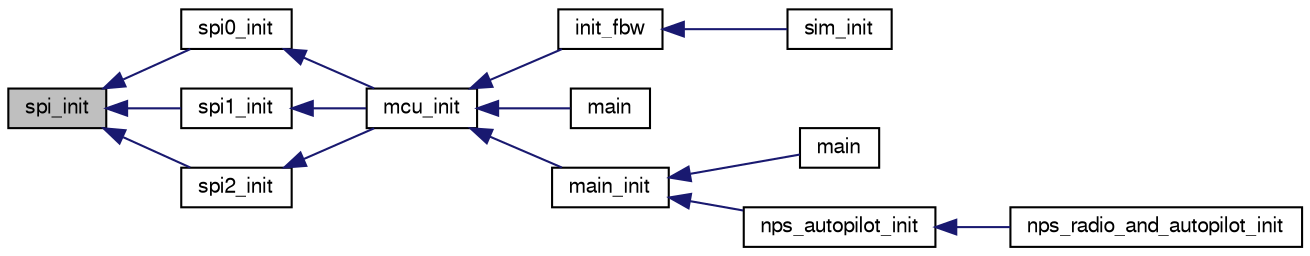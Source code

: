 digraph "spi_init"
{
  edge [fontname="FreeSans",fontsize="10",labelfontname="FreeSans",labelfontsize="10"];
  node [fontname="FreeSans",fontsize="10",shape=record];
  rankdir="LR";
  Node1 [label="spi_init",height=0.2,width=0.4,color="black", fillcolor="grey75", style="filled", fontcolor="black"];
  Node1 -> Node2 [dir="back",color="midnightblue",fontsize="10",style="solid",fontname="FreeSans"];
  Node2 [label="spi0_init",height=0.2,width=0.4,color="black", fillcolor="white", style="filled",URL="$group__spi.html#ga2437939c4fca0a4a5a4f79460ed3f731"];
  Node2 -> Node3 [dir="back",color="midnightblue",fontsize="10",style="solid",fontname="FreeSans"];
  Node3 [label="mcu_init",height=0.2,width=0.4,color="black", fillcolor="white", style="filled",URL="$group__mcu__periph.html#ga9af744358ff4b1e3e33d7dd170862f9b",tooltip="Microcontroller peripherals initialization. "];
  Node3 -> Node4 [dir="back",color="midnightblue",fontsize="10",style="solid",fontname="FreeSans"];
  Node4 [label="init_fbw",height=0.2,width=0.4,color="black", fillcolor="white", style="filled",URL="$fixedwing_2main__fbw_8h.html#ad86b7fe577a2414df2c7a5a9222aa45a"];
  Node4 -> Node5 [dir="back",color="midnightblue",fontsize="10",style="solid",fontname="FreeSans"];
  Node5 [label="sim_init",height=0.2,width=0.4,color="black", fillcolor="white", style="filled",URL="$sim__ap_8c.html#a739fbef2e03619a863b4d7fd8d0da157"];
  Node3 -> Node6 [dir="back",color="midnightblue",fontsize="10",style="solid",fontname="FreeSans"];
  Node6 [label="main",height=0.2,width=0.4,color="black", fillcolor="white", style="filled",URL="$lpc21_2uart__tunnel_8c.html#a3c04138a5bfe5d72780bb7e82a18e627"];
  Node3 -> Node7 [dir="back",color="midnightblue",fontsize="10",style="solid",fontname="FreeSans"];
  Node7 [label="main_init",height=0.2,width=0.4,color="black", fillcolor="white", style="filled",URL="$demo__ahrs__actuators_8c.html#afaa8374e20b79aaf7cfcea5ad9467ab1"];
  Node7 -> Node8 [dir="back",color="midnightblue",fontsize="10",style="solid",fontname="FreeSans"];
  Node8 [label="main",height=0.2,width=0.4,color="black", fillcolor="white", style="filled",URL="$demo__ahrs__actuators_8c.html#a840291bc02cba5474a4cb46a9b9566fe"];
  Node7 -> Node9 [dir="back",color="midnightblue",fontsize="10",style="solid",fontname="FreeSans"];
  Node9 [label="nps_autopilot_init",height=0.2,width=0.4,color="black", fillcolor="white", style="filled",URL="$nps__autopilot__rotorcraft_8c.html#a3348493e992edd2442581c1d09446b4b"];
  Node9 -> Node10 [dir="back",color="midnightblue",fontsize="10",style="solid",fontname="FreeSans"];
  Node10 [label="nps_radio_and_autopilot_init",height=0.2,width=0.4,color="black", fillcolor="white", style="filled",URL="$nps__main__hitl_8c.html#a72ef549ee35deec8c017e83d9de38f66"];
  Node1 -> Node11 [dir="back",color="midnightblue",fontsize="10",style="solid",fontname="FreeSans"];
  Node11 [label="spi1_init",height=0.2,width=0.4,color="black", fillcolor="white", style="filled",URL="$group__spi.html#ga7da3469436debceb731ecb76c920efda"];
  Node11 -> Node3 [dir="back",color="midnightblue",fontsize="10",style="solid",fontname="FreeSans"];
  Node1 -> Node12 [dir="back",color="midnightblue",fontsize="10",style="solid",fontname="FreeSans"];
  Node12 [label="spi2_init",height=0.2,width=0.4,color="black", fillcolor="white", style="filled",URL="$group__spi.html#ga1c8c4e89459606c70f6749714abd4a86"];
  Node12 -> Node3 [dir="back",color="midnightblue",fontsize="10",style="solid",fontname="FreeSans"];
}
